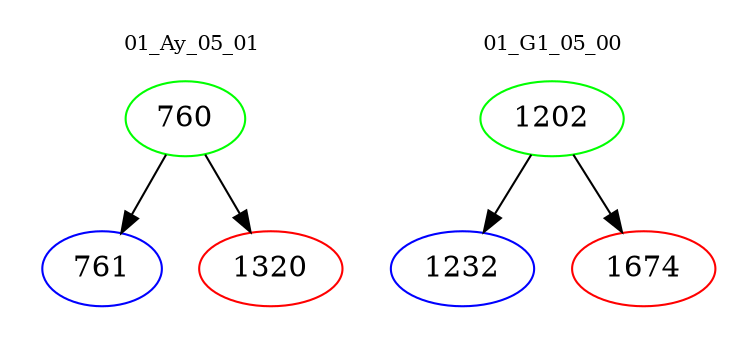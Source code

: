 digraph{
subgraph cluster_0 {
color = white
label = "01_Ay_05_01";
fontsize=10;
T0_760 [label="760", color="green"]
T0_760 -> T0_761 [color="black"]
T0_761 [label="761", color="blue"]
T0_760 -> T0_1320 [color="black"]
T0_1320 [label="1320", color="red"]
}
subgraph cluster_1 {
color = white
label = "01_G1_05_00";
fontsize=10;
T1_1202 [label="1202", color="green"]
T1_1202 -> T1_1232 [color="black"]
T1_1232 [label="1232", color="blue"]
T1_1202 -> T1_1674 [color="black"]
T1_1674 [label="1674", color="red"]
}
}
